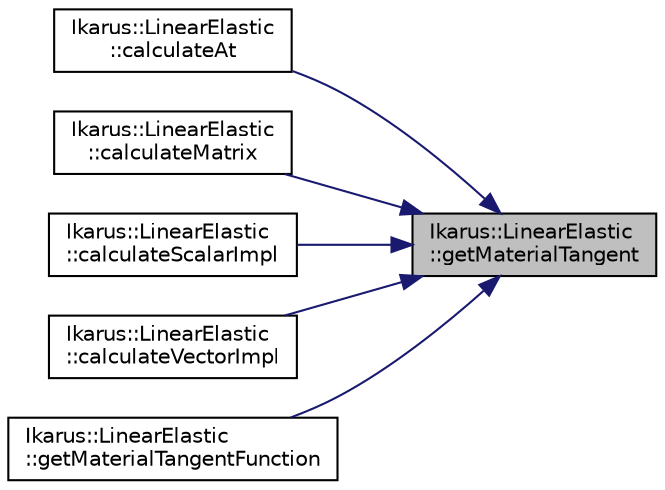 digraph "Ikarus::LinearElastic::getMaterialTangent"
{
 // LATEX_PDF_SIZE
  edge [fontname="Helvetica",fontsize="10",labelfontname="Helvetica",labelfontsize="10"];
  node [fontname="Helvetica",fontsize="10",shape=record];
  rankdir="RL";
  Node1 [label="Ikarus::LinearElastic\l::getMaterialTangent",height=0.2,width=0.4,color="black", fillcolor="grey75", style="filled", fontcolor="black",tooltip="Gets the material tangent matrix for the linear elastic material."];
  Node1 -> Node2 [dir="back",color="midnightblue",fontsize="10",style="solid",fontname="Helvetica"];
  Node2 [label="Ikarus::LinearElastic\l::calculateAt",height=0.2,width=0.4,color="black", fillcolor="white", style="filled",URL="$d3/d53/a01262.html#a51a4d30fb9b0ee5c2bf7683b69f0eda9",tooltip="Calculates results at a specific local position."];
  Node1 -> Node3 [dir="back",color="midnightblue",fontsize="10",style="solid",fontname="Helvetica"];
  Node3 [label="Ikarus::LinearElastic\l::calculateMatrix",height=0.2,width=0.4,color="black", fillcolor="white", style="filled",URL="$d3/d53/a01262.html#a9d491b6c69f9f28b2a838075526fa705",tooltip="Calculates the matrix stiffness for the given FERequirementType."];
  Node1 -> Node4 [dir="back",color="midnightblue",fontsize="10",style="solid",fontname="Helvetica"];
  Node4 [label="Ikarus::LinearElastic\l::calculateScalarImpl",height=0.2,width=0.4,color="black", fillcolor="white", style="filled",URL="$d3/d53/a01262.html#a2f4e42b682af401fcfaada66e5a05d53",tooltip=" "];
  Node1 -> Node5 [dir="back",color="midnightblue",fontsize="10",style="solid",fontname="Helvetica"];
  Node5 [label="Ikarus::LinearElastic\l::calculateVectorImpl",height=0.2,width=0.4,color="black", fillcolor="white", style="filled",URL="$d3/d53/a01262.html#a3cb0f7f1a2745097f3e91b9c0928722f",tooltip=" "];
  Node1 -> Node6 [dir="back",color="midnightblue",fontsize="10",style="solid",fontname="Helvetica"];
  Node6 [label="Ikarus::LinearElastic\l::getMaterialTangentFunction",height=0.2,width=0.4,color="black", fillcolor="white", style="filled",URL="$d3/d53/a01262.html#a7ef5b87f448ac11401141aad6275a420",tooltip="Gets the material tangent function for the given FERequirementType."];
}
